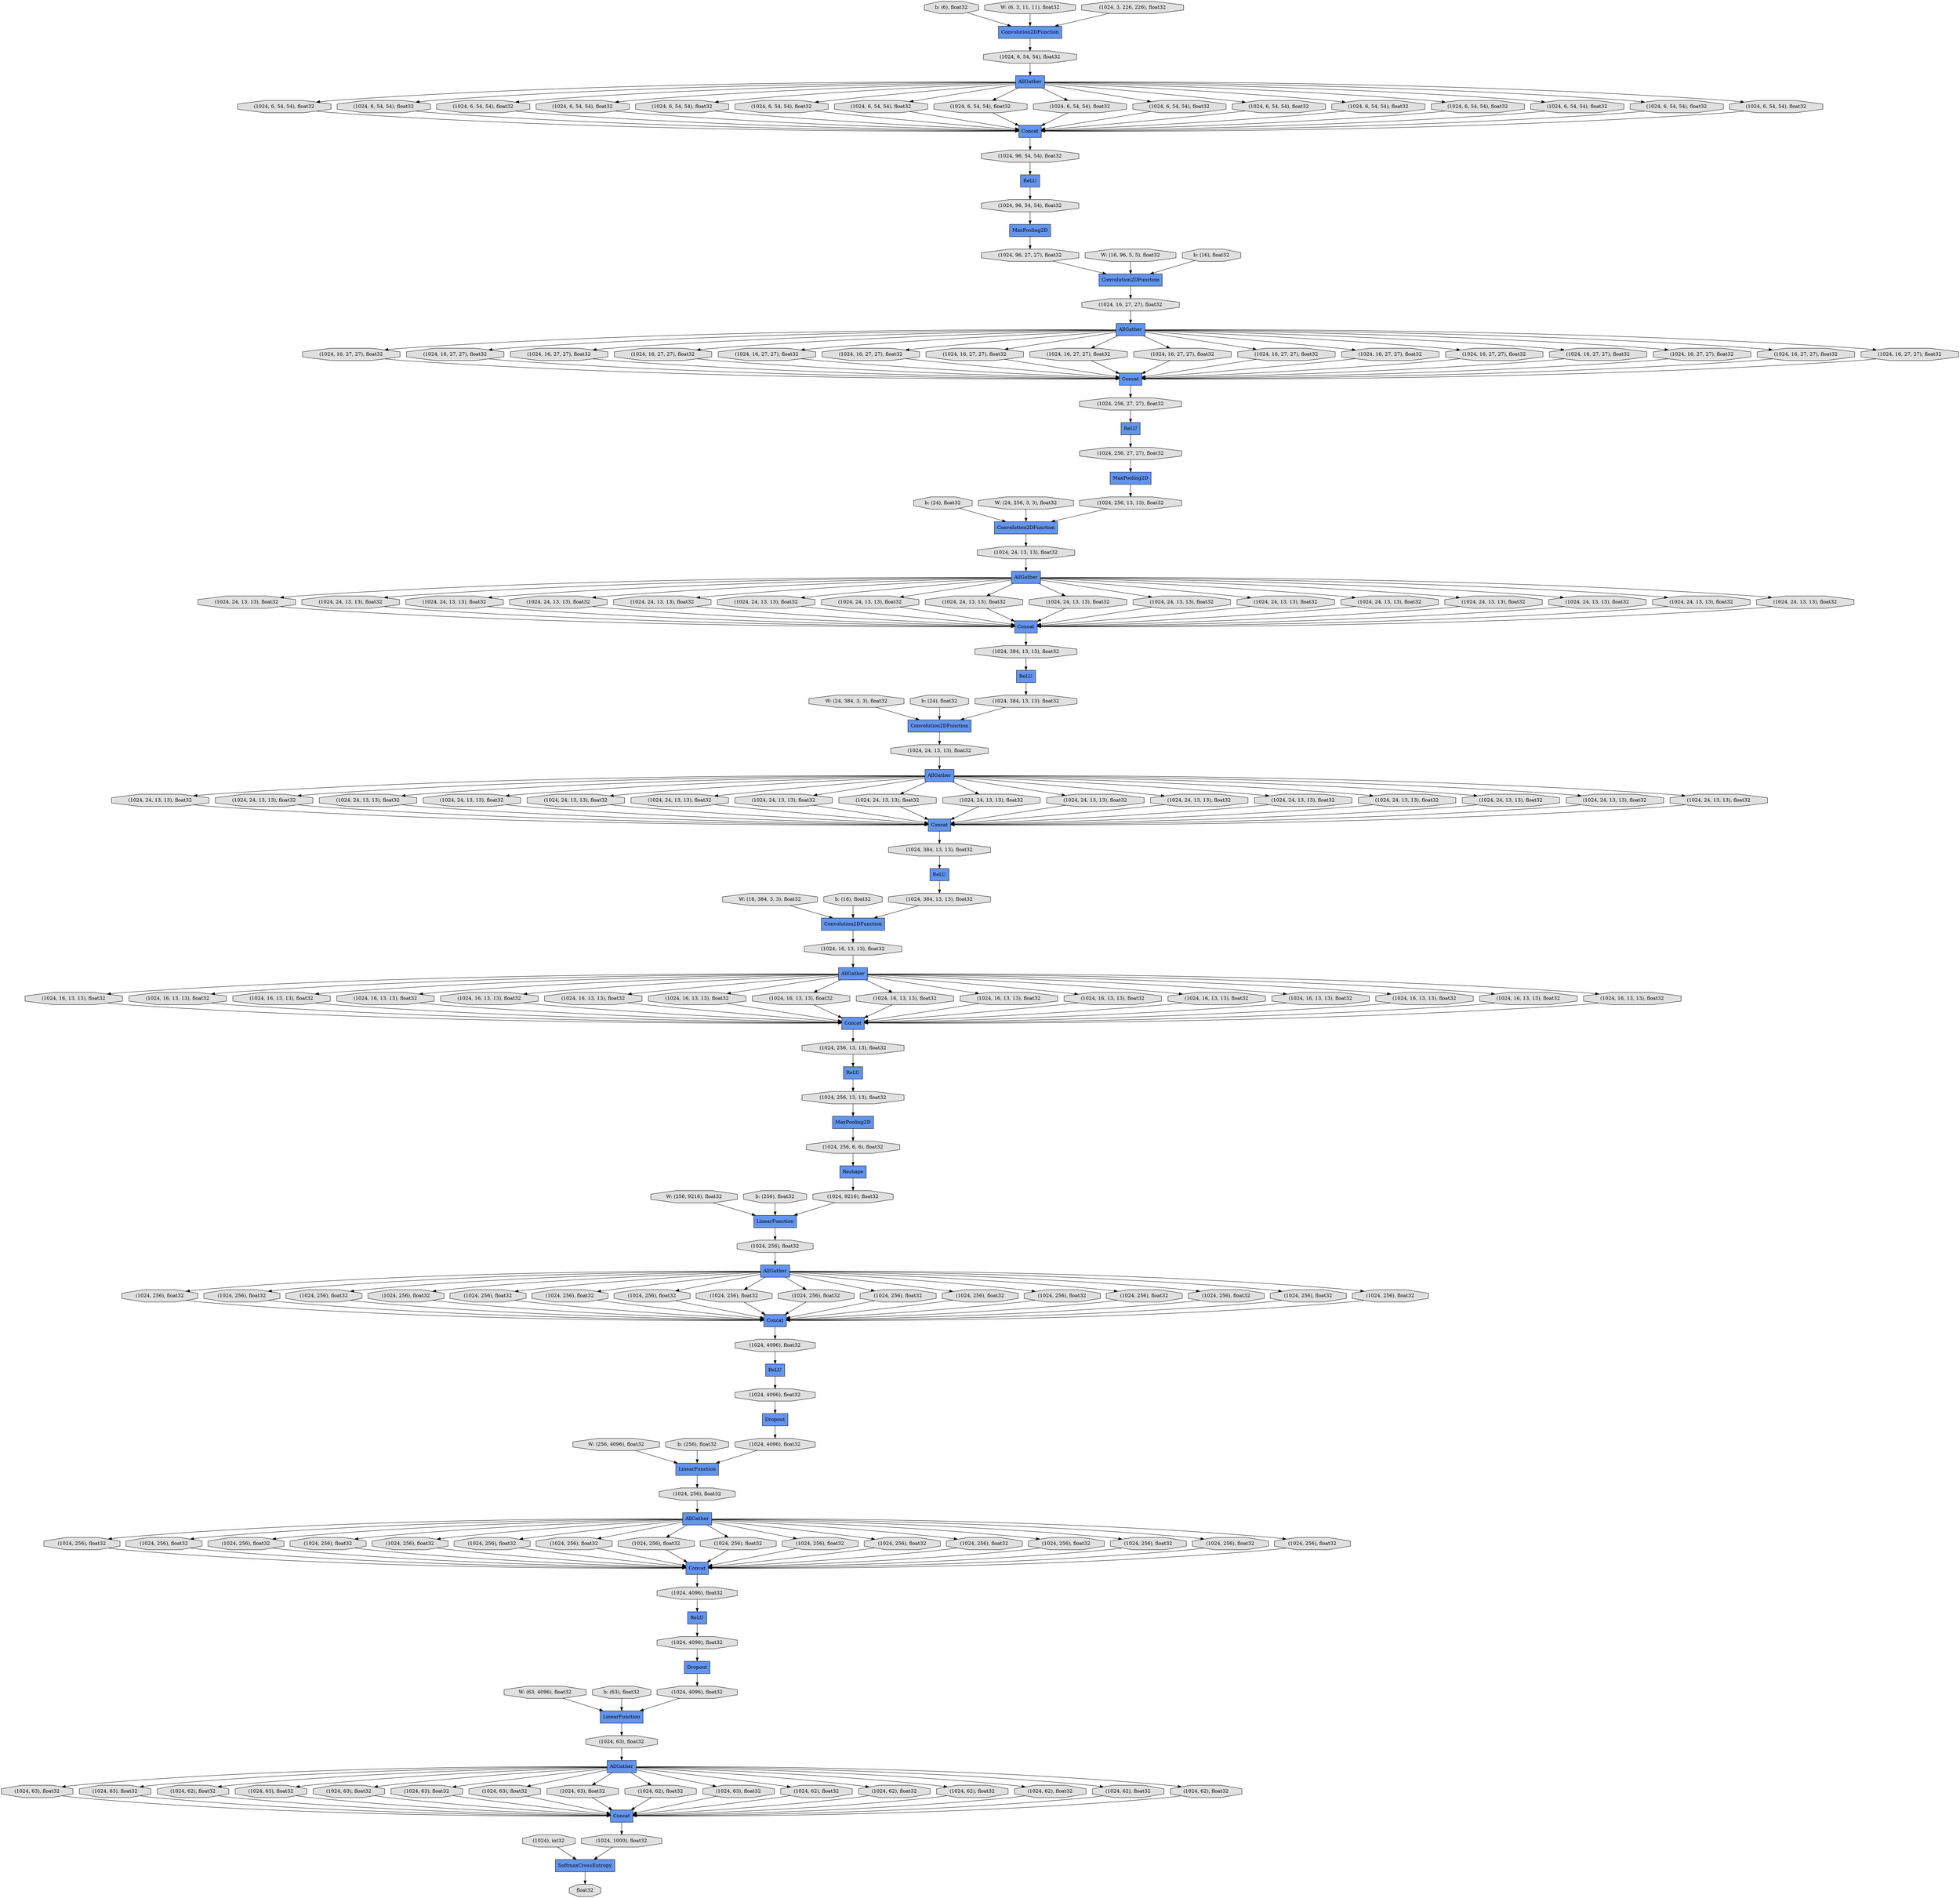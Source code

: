 digraph graphname{rankdir=TB;47791277056080 [label="(1024, 256, 27, 27), float32",shape="octagon",fillcolor="#E0E0E0",style="filled"];47791325446288 [label="(1024, 16, 27, 27), float32",shape="octagon",fillcolor="#E0E0E0",style="filled"];47791277056208 [label="(1024, 16, 27, 27), float32",shape="octagon",fillcolor="#E0E0E0",style="filled"];47791277056400 [label="(1024, 16, 27, 27), float32",shape="octagon",fillcolor="#E0E0E0",style="filled"];47791325446608 [label="(1024, 6, 54, 54), float32",shape="octagon",fillcolor="#E0E0E0",style="filled"];47791277056592 [label="(1024, 384, 13, 13), float32",shape="octagon",fillcolor="#E0E0E0",style="filled"];47791325446800 [label="(1024, 16, 27, 27), float32",shape="octagon",fillcolor="#E0E0E0",style="filled"];47791277056720 [label="(1024, 16, 27, 27), float32",shape="octagon",fillcolor="#E0E0E0",style="filled"];47789582000848 [label="(1024, 6, 54, 54), float32",shape="octagon",fillcolor="#E0E0E0",style="filled"];47791277056784 [label="(1024, 16, 27, 27), float32",shape="octagon",fillcolor="#E0E0E0",style="filled"];47791277056848 [label="(1024, 16, 27, 27), float32",shape="octagon",fillcolor="#E0E0E0",style="filled"];47791325446992 [label="(1024, 6, 54, 54), float32",shape="octagon",fillcolor="#E0E0E0",style="filled"];47791277056912 [label="Concat",shape="record",fillcolor="#6495ED",style="filled"];47791325447056 [label="(1024, 6, 54, 54), float32",shape="octagon",fillcolor="#E0E0E0",style="filled"];47791325447120 [label="Convolution2DFunction",shape="record",fillcolor="#6495ED",style="filled"];47791277057040 [label="(1024, 24, 13, 13), float32",shape="octagon",fillcolor="#E0E0E0",style="filled"];47791277057104 [label="(1024, 16, 27, 27), float32",shape="octagon",fillcolor="#E0E0E0",style="filled"];47791277057296 [label="Convolution2DFunction",shape="record",fillcolor="#6495ED",style="filled"];47791277057360 [label="ReLU",shape="record",fillcolor="#6495ED",style="filled"];47791325447504 [label="AllGather",shape="record",fillcolor="#6495ED",style="filled"];47791325447568 [label="Concat",shape="record",fillcolor="#6495ED",style="filled"];47791325447632 [label="(1024, 16, 27, 27), float32",shape="octagon",fillcolor="#E0E0E0",style="filled"];47791325619664 [label="Convolution2DFunction",shape="record",fillcolor="#6495ED",style="filled"];47791325447696 [label="(1024, 6, 54, 54), float32",shape="octagon",fillcolor="#E0E0E0",style="filled"];47791277057616 [label="(1024, 24, 13, 13), float32",shape="octagon",fillcolor="#E0E0E0",style="filled"];47791277057808 [label="AllGather",shape="record",fillcolor="#6495ED",style="filled"];47791277057872 [label="(1024, 24, 13, 13), float32",shape="octagon",fillcolor="#E0E0E0",style="filled"];47791277057936 [label="AllGather",shape="record",fillcolor="#6495ED",style="filled"];47791325448144 [label="(1024, 96, 54, 54), float32",shape="octagon",fillcolor="#E0E0E0",style="filled"];47791325448208 [label="(1024, 6, 54, 54), float32",shape="octagon",fillcolor="#E0E0E0",style="filled"];47791325448336 [label="(1024, 16, 27, 27), float32",shape="octagon",fillcolor="#E0E0E0",style="filled"];47791325448400 [label="(1024, 6, 54, 54), float32",shape="octagon",fillcolor="#E0E0E0",style="filled"];47791277058320 [label="(1024, 24, 13, 13), float32",shape="octagon",fillcolor="#E0E0E0",style="filled"];47791277058384 [label="(1024, 16, 27, 27), float32",shape="octagon",fillcolor="#E0E0E0",style="filled"];47791277058448 [label="(1024, 256, 13, 13), float32",shape="octagon",fillcolor="#E0E0E0",style="filled"];47791325448592 [label="(1024, 256, 27, 27), float32",shape="octagon",fillcolor="#E0E0E0",style="filled"];47791325448720 [label="(1024, 6, 54, 54), float32",shape="octagon",fillcolor="#E0E0E0",style="filled"];47791325448784 [label="(1024, 16, 27, 27), float32",shape="octagon",fillcolor="#E0E0E0",style="filled"];47791325421456 [label="(1024, 24, 13, 13), float32",shape="octagon",fillcolor="#E0E0E0",style="filled"];47791277058768 [label="(1024, 16, 27, 27), float32",shape="octagon",fillcolor="#E0E0E0",style="filled"];47791277058832 [label="(1024, 24, 13, 13), float32",shape="octagon",fillcolor="#E0E0E0",style="filled"];47789618855888 [label="b: (24), float32",shape="octagon",fillcolor="#E0E0E0",style="filled"];47791277058896 [label="(1024, 24, 13, 13), float32",shape="octagon",fillcolor="#E0E0E0",style="filled"];47791325449104 [label="(1024, 6, 54, 54), float32",shape="octagon",fillcolor="#E0E0E0",style="filled"];47791325421520 [label="(1024, 24, 13, 13), float32",shape="octagon",fillcolor="#E0E0E0",style="filled"];47791277059152 [label="(1024, 24, 13, 13), float32",shape="octagon",fillcolor="#E0E0E0",style="filled"];47791277059280 [label="(1024, 24, 13, 13), float32",shape="octagon",fillcolor="#E0E0E0",style="filled"];47791325752528 [label="ReLU",shape="record",fillcolor="#6495ED",style="filled"];47791325449424 [label="(1024, 6, 54, 54), float32",shape="octagon",fillcolor="#E0E0E0",style="filled"];47791277059344 [label="(1024, 16, 27, 27), float32",shape="octagon",fillcolor="#E0E0E0",style="filled"];47791325449552 [label="(1024, 96, 27, 27), float32",shape="octagon",fillcolor="#E0E0E0",style="filled"];47791277059472 [label="Concat",shape="record",fillcolor="#6495ED",style="filled"];47791325449616 [label="ReLU",shape="record",fillcolor="#6495ED",style="filled"];47791277026896 [label="Convolution2DFunction",shape="record",fillcolor="#6495ED",style="filled"];47791325449936 [label="(1024, 16, 27, 27), float32",shape="octagon",fillcolor="#E0E0E0",style="filled"];47791277059792 [label="(1024, 16, 27, 27), float32",shape="octagon",fillcolor="#E0E0E0",style="filled"];47791277059856 [label="(1024, 16, 27, 27), float32",shape="octagon",fillcolor="#E0E0E0",style="filled"];47791277027088 [label="Concat",shape="record",fillcolor="#6495ED",style="filled"];47791277059984 [label="ReLU",shape="record",fillcolor="#6495ED",style="filled"];47791333552208 [label="(1024, 256), float32",shape="octagon",fillcolor="#E0E0E0",style="filled"];47791325417552 [label="(1024, 24, 13, 13), float32",shape="octagon",fillcolor="#E0E0E0",style="filled"];47791325761616 [label="MaxPooling2D",shape="record",fillcolor="#6495ED",style="filled"];47791333519568 [label="(1024, 256), float32",shape="octagon",fillcolor="#E0E0E0",style="filled"];47791333552400 [label="(1024, 4096), float32",shape="octagon",fillcolor="#E0E0E0",style="filled"];47791325417744 [label="(1024, 24, 13, 13), float32",shape="octagon",fillcolor="#E0E0E0",style="filled"];47791333552464 [label="(1024, 63), float32",shape="octagon",fillcolor="#E0E0E0",style="filled"];47791333519696 [label="(1024, 256), float32",shape="octagon",fillcolor="#E0E0E0",style="filled"];47791325417808 [label="(1024, 16, 13, 13), float32",shape="octagon",fillcolor="#E0E0E0",style="filled"];47789669724496 [label="W: (24, 384, 3, 3), float32",shape="octagon",fillcolor="#E0E0E0",style="filled"];47791333519760 [label="Concat",shape="record",fillcolor="#6495ED",style="filled"];47791325417872 [label="(1024, 24, 13, 13), float32",shape="octagon",fillcolor="#E0E0E0",style="filled"];47791326024016 [label="AllGather",shape="record",fillcolor="#6495ED",style="filled"];47791333552592 [label="(1024, 63), float32",shape="octagon",fillcolor="#E0E0E0",style="filled"];47791333519888 [label="(1024, 256), float32",shape="octagon",fillcolor="#E0E0E0",style="filled"];47791333520016 [label="(1024, 256), float32",shape="octagon",fillcolor="#E0E0E0",style="filled"];47789669724816 [label="b: (24), float32",shape="octagon",fillcolor="#E0E0E0",style="filled"];47791325418128 [label="(1024, 24, 13, 13), float32",shape="octagon",fillcolor="#E0E0E0",style="filled"];47791333552848 [label="(1024, 62), float32",shape="octagon",fillcolor="#E0E0E0",style="filled"];47791333520144 [label="(1024, 256), float32",shape="octagon",fillcolor="#E0E0E0",style="filled"];47791326090000 [label="(1024, 16, 13, 13), float32",shape="octagon",fillcolor="#E0E0E0",style="filled"];47791333552976 [label="(1024, 63), float32",shape="octagon",fillcolor="#E0E0E0",style="filled"];47791325418320 [label="Concat",shape="record",fillcolor="#6495ED",style="filled"];47791326090064 [label="(1024, 16, 13, 13), float32",shape="octagon",fillcolor="#E0E0E0",style="filled"];47791333553040 [label="(1024, 63), float32",shape="octagon",fillcolor="#E0E0E0",style="filled"];47791333520272 [label="(1024, 256), float32",shape="octagon",fillcolor="#E0E0E0",style="filled"];47791326090128 [label="(1024, 256, 6, 6), float32",shape="octagon",fillcolor="#E0E0E0",style="filled"];47791325418384 [label="(1024, 24, 13, 13), float32",shape="octagon",fillcolor="#E0E0E0",style="filled"];47789669725136 [label="W: (16, 384, 3, 3), float32",shape="octagon",fillcolor="#E0E0E0",style="filled"];47791326090192 [label="(1024, 24, 13, 13), float32",shape="octagon",fillcolor="#E0E0E0",style="filled"];47791326090256 [label="(1024, 16, 13, 13), float32",shape="octagon",fillcolor="#E0E0E0",style="filled"];47791333553232 [label="(1024, 63), float32",shape="octagon",fillcolor="#E0E0E0",style="filled"];47791325418576 [label="(1024, 24, 13, 13), float32",shape="octagon",fillcolor="#E0E0E0",style="filled"];47791333520528 [label="(1024, 256), float32",shape="octagon",fillcolor="#E0E0E0",style="filled"];47791326090384 [label="(1024, 16, 13, 13), float32",shape="octagon",fillcolor="#E0E0E0",style="filled"];47791325418640 [label="(1024, 24, 13, 13), float32",shape="octagon",fillcolor="#E0E0E0",style="filled"];47791326024848 [label="(1024, 96, 54, 54), float32",shape="octagon",fillcolor="#E0E0E0",style="filled"];47791333553360 [label="(1024, 63), float32",shape="octagon",fillcolor="#E0E0E0",style="filled"];47791326090448 [label="(1024, 384, 13, 13), float32",shape="octagon",fillcolor="#E0E0E0",style="filled"];47791326024912 [label="(1024, 6, 54, 54), float32",shape="octagon",fillcolor="#E0E0E0",style="filled"];47791333520656 [label="(1024), int32",shape="octagon",fillcolor="#E0E0E0",style="filled"];47791326090512 [label="Concat",shape="record",fillcolor="#6495ED",style="filled"];47789669725456 [label="b: (16), float32",shape="octagon",fillcolor="#E0E0E0",style="filled"];47791325418768 [label="(1024, 24, 13, 13), float32",shape="octagon",fillcolor="#E0E0E0",style="filled"];47791333553488 [label="(1024, 63), float32",shape="octagon",fillcolor="#E0E0E0",style="filled"];47791333520720 [label="(1024, 256), float32",shape="octagon",fillcolor="#E0E0E0",style="filled"];47791326090576 [label="AllGather",shape="record",fillcolor="#6495ED",style="filled"];47791276750224 [label="SoftmaxCrossEntropy",shape="record",fillcolor="#6495ED",style="filled"];47791333520784 [label="(1024, 256), float32",shape="octagon",fillcolor="#E0E0E0",style="filled"];47791326090640 [label="(1024, 16, 13, 13), float32",shape="octagon",fillcolor="#E0E0E0",style="filled"];47791325418896 [label="(1024, 24, 13, 13), float32",shape="octagon",fillcolor="#E0E0E0",style="filled"];47791333553616 [label="(1024, 62), float32",shape="octagon",fillcolor="#E0E0E0",style="filled"];47791326090704 [label="LinearFunction",shape="record",fillcolor="#6495ED",style="filled"];47791333520848 [label="(1024, 256), float32",shape="octagon",fillcolor="#E0E0E0",style="filled"];47791325533648 [label="(1024, 6, 54, 54), float32",shape="octagon",fillcolor="#E0E0E0",style="filled"];47791333520912 [label="(1024, 256), float32",shape="octagon",fillcolor="#E0E0E0",style="filled"];47791326090768 [label="(1024, 16, 13, 13), float32",shape="octagon",fillcolor="#E0E0E0",style="filled"];47791333520976 [label="(1024, 256), float32",shape="octagon",fillcolor="#E0E0E0",style="filled"];47791326090832 [label="LinearFunction",shape="record",fillcolor="#6495ED",style="filled"];47789669725776 [label="W: (256, 9216), float32",shape="octagon",fillcolor="#E0E0E0",style="filled"];47791333521040 [label="(1024, 63), float32",shape="octagon",fillcolor="#E0E0E0",style="filled"];47791333521104 [label="(1024, 256), float32",shape="octagon",fillcolor="#E0E0E0",style="filled"];47791326090960 [label="(1024, 16, 13, 13), float32",shape="octagon",fillcolor="#E0E0E0",style="filled"];47791333553936 [label="(1024, 62), float32",shape="octagon",fillcolor="#E0E0E0",style="filled"];47791333521168 [label="ReLU",shape="record",fillcolor="#6495ED",style="filled"];47791326091024 [label="(1024, 256, 13, 13), float32",shape="octagon",fillcolor="#E0E0E0",style="filled"];47791333521232 [label="(1024, 256), float32",shape="octagon",fillcolor="#E0E0E0",style="filled"];47791326091088 [label="(1024, 24, 13, 13), float32",shape="octagon",fillcolor="#E0E0E0",style="filled"];47791325419344 [label="(1024, 24, 13, 13), float32",shape="octagon",fillcolor="#E0E0E0",style="filled"];47791333521296 [label="(1024, 4096), float32",shape="octagon",fillcolor="#E0E0E0",style="filled"];47791333554064 [label="float32",shape="octagon",fillcolor="#E0E0E0",style="filled"];47789669726096 [label="b: (256), float32",shape="octagon",fillcolor="#E0E0E0",style="filled"];47791325419408 [label="Convolution2DFunction",shape="record",fillcolor="#6495ED",style="filled"];47791333521360 [label="AllGather",shape="record",fillcolor="#6495ED",style="filled"];47791333554128 [label="(1024, 62), float32",shape="octagon",fillcolor="#E0E0E0",style="filled"];47791325419472 [label="MaxPooling2D",shape="record",fillcolor="#6495ED",style="filled"];47791326091152 [label="(1024, 24, 13, 13), float32",shape="octagon",fillcolor="#E0E0E0",style="filled"];47791333521424 [label="(1024, 256), float32",shape="octagon",fillcolor="#E0E0E0",style="filled"];47791326091280 [label="(1024, 24, 13, 13), float32",shape="octagon",fillcolor="#E0E0E0",style="filled"];47791333521488 [label="Concat",shape="record",fillcolor="#6495ED",style="filled"];47791333554256 [label="(1024, 62), float32",shape="octagon",fillcolor="#E0E0E0",style="filled"];47791326091408 [label="(1024, 16, 13, 13), float32",shape="octagon",fillcolor="#E0E0E0",style="filled"];47791333554384 [label="(1024, 62), float32",shape="octagon",fillcolor="#E0E0E0",style="filled"];47791333521616 [label="(1024, 256), float32",shape="octagon",fillcolor="#E0E0E0",style="filled"];47789669726416 [label="W: (256, 4096), float32",shape="octagon",fillcolor="#E0E0E0",style="filled"];47791326091472 [label="(1024, 9216), float32",shape="octagon",fillcolor="#E0E0E0",style="filled"];47791326091536 [label="(1024, 16, 13, 13), float32",shape="octagon",fillcolor="#E0E0E0",style="filled"];47791325419792 [label="(1024, 24, 13, 13), float32",shape="octagon",fillcolor="#E0E0E0",style="filled"];47789618854160 [label="b: (6), float32",shape="octagon",fillcolor="#E0E0E0",style="filled"];47791333554512 [label="(1024, 62), float32",shape="octagon",fillcolor="#E0E0E0",style="filled"];47791333521744 [label="(1024, 256), float32",shape="octagon",fillcolor="#E0E0E0",style="filled"];47791325419920 [label="(1024, 24, 13, 13), float32",shape="octagon",fillcolor="#E0E0E0",style="filled"];47791333554640 [label="(1024, 62), float32",shape="octagon",fillcolor="#E0E0E0",style="filled"];47791325419984 [label="(1024, 16, 13, 13), float32",shape="octagon",fillcolor="#E0E0E0",style="filled"];47791325575632 [label="(1024, 6, 54, 54), float32",shape="octagon",fillcolor="#E0E0E0",style="filled"];47791333521936 [label="(1024, 256), float32",shape="octagon",fillcolor="#E0E0E0",style="filled"];47789669726736 [label="b: (256), float32",shape="octagon",fillcolor="#E0E0E0",style="filled"];47791326091792 [label="ReLU",shape="record",fillcolor="#6495ED",style="filled"];47789618854416 [label="W: (6, 3, 11, 11), float32",shape="octagon",fillcolor="#E0E0E0",style="filled"];47791326091856 [label="(1024, 16, 13, 13), float32",shape="octagon",fillcolor="#E0E0E0",style="filled"];47791325420112 [label="AllGather",shape="record",fillcolor="#6495ED",style="filled"];47791333554832 [label="(1024, 1000), float32",shape="octagon",fillcolor="#E0E0E0",style="filled"];47791326091920 [label="Reshape",shape="record",fillcolor="#6495ED",style="filled"];47791325420176 [label="(1024, 24, 13, 13), float32",shape="octagon",fillcolor="#E0E0E0",style="filled"];47791333522192 [label="(1024, 256), float32",shape="octagon",fillcolor="#E0E0E0",style="filled"];47791325420304 [label="ReLU",shape="record",fillcolor="#6495ED",style="filled"];47791326092048 [label="(1024, 16, 13, 13), float32",shape="octagon",fillcolor="#E0E0E0",style="filled"];47789669727056 [label="W: (63, 4096), float32",shape="octagon",fillcolor="#E0E0E0",style="filled"];47791333522256 [label="(1024, 256), float32",shape="octagon",fillcolor="#E0E0E0",style="filled"];47791325420368 [label="(1024, 384, 13, 13), float32",shape="octagon",fillcolor="#E0E0E0",style="filled"];47791326092176 [label="(1024, 16, 13, 13), float32",shape="octagon",fillcolor="#E0E0E0",style="filled"];47791325420432 [label="(1024, 24, 13, 13), float32",shape="octagon",fillcolor="#E0E0E0",style="filled"];47791325977488 [label="(1024, 6, 54, 54), float32",shape="octagon",fillcolor="#E0E0E0",style="filled"];47791333522384 [label="(1024, 256), float32",shape="octagon",fillcolor="#E0E0E0",style="filled"];47791326092240 [label="(1024, 256), float32",shape="octagon",fillcolor="#E0E0E0",style="filled"];47791325977552 [label="(1024, 6, 54, 54), float32",shape="octagon",fillcolor="#E0E0E0",style="filled"];47791326092304 [label="(1024, 16, 13, 13), float32",shape="octagon",fillcolor="#E0E0E0",style="filled"];47789618854928 [label="W: (16, 96, 5, 5), float32",shape="octagon",fillcolor="#E0E0E0",style="filled"];47791325977616 [label="(1024, 6, 54, 54), float32",shape="octagon",fillcolor="#E0E0E0",style="filled"];47791333522512 [label="(1024, 4096), float32",shape="octagon",fillcolor="#E0E0E0",style="filled"];47791326092368 [label="(1024, 256), float32",shape="octagon",fillcolor="#E0E0E0",style="filled"];47791325977680 [label="MaxPooling2D",shape="record",fillcolor="#6495ED",style="filled"];47791333522576 [label="(1024, 256), float32",shape="octagon",fillcolor="#E0E0E0",style="filled"];47791326092432 [label="(1024, 16, 13, 13), float32",shape="octagon",fillcolor="#E0E0E0",style="filled"];47791325420688 [label="(1024, 24, 13, 13), float32",shape="octagon",fillcolor="#E0E0E0",style="filled"];47791325535376 [label="(1024, 6, 54, 54), float32",shape="octagon",fillcolor="#E0E0E0",style="filled"];47791333522640 [label="LinearFunction",shape="record",fillcolor="#6495ED",style="filled"];47789669727440 [label="b: (63), float32",shape="octagon",fillcolor="#E0E0E0",style="filled"];47791326093200 [label="Dropout",shape="record",fillcolor="#6495ED",style="filled"];47791326092496 [label="(1024, 4096), float32",shape="octagon",fillcolor="#E0E0E0",style="filled"];47791333522704 [label="(1024, 256), float32",shape="octagon",fillcolor="#E0E0E0",style="filled"];47791326092560 [label="(1024, 16, 13, 13), float32",shape="octagon",fillcolor="#E0E0E0",style="filled"];47791325420816 [label="(1024, 24, 13, 13), float32",shape="octagon",fillcolor="#E0E0E0",style="filled"];47791333522768 [label="(1024, 4096), float32",shape="octagon",fillcolor="#E0E0E0",style="filled"];47791325420880 [label="(1024, 384, 13, 13), float32",shape="octagon",fillcolor="#E0E0E0",style="filled"];47789618855248 [label="b: (16), float32",shape="octagon",fillcolor="#E0E0E0",style="filled"];47791333522832 [label="(1024, 256), float32",shape="octagon",fillcolor="#E0E0E0",style="filled"];47791326092688 [label="(1024, 256), float32",shape="octagon",fillcolor="#E0E0E0",style="filled"];47791325420944 [label="(1024, 24, 13, 13), float32",shape="octagon",fillcolor="#E0E0E0",style="filled"];47791333522896 [label="AllGather",shape="record",fillcolor="#6495ED",style="filled"];47791326059984 [label="Dropout",shape="record",fillcolor="#6495ED",style="filled"];47791326027216 [label="(1024, 3, 226, 226), float32",shape="octagon",fillcolor="#E0E0E0",style="filled"];47791326092816 [label="(1024, 256, 13, 13), float32",shape="octagon",fillcolor="#E0E0E0",style="filled"];47791333523024 [label="(1024, 256), float32",shape="octagon",fillcolor="#E0E0E0",style="filled"];47791333523088 [label="(1024, 256), float32",shape="octagon",fillcolor="#E0E0E0",style="filled"];47791326092944 [label="(1024, 256), float32",shape="octagon",fillcolor="#E0E0E0",style="filled"];47791325421200 [label="(1024, 24, 13, 13), float32",shape="octagon",fillcolor="#E0E0E0",style="filled"];47789618855568 [label="W: (24, 256, 3, 3), float32",shape="octagon",fillcolor="#E0E0E0",style="filled"];47791333523152 [label="(1024, 256), float32",shape="octagon",fillcolor="#E0E0E0",style="filled"];47791326093008 [label="(1024, 256), float32",shape="octagon",fillcolor="#E0E0E0",style="filled"];47791325421328 [label="(1024, 24, 13, 13), float32",shape="octagon",fillcolor="#E0E0E0",style="filled"];47789669728080 [label="(1024, 4096), float32",shape="octagon",fillcolor="#E0E0E0",style="filled"];47791325421392 [label="(1024, 24, 13, 13), float32",shape="octagon",fillcolor="#E0E0E0",style="filled"];47791333523344 [label="(1024, 256), float32",shape="octagon",fillcolor="#E0E0E0",style="filled"];47791333523408 [label="(1024, 63), float32",shape="octagon",fillcolor="#E0E0E0",style="filled"];47791325421392 -> 47791277059472;47791333523408 -> 47791333522896;47791326090384 -> 47791325418320;47791325420112 -> 47791326090960;47791277057936 -> 47791277059280;47791333520016 -> 47791326090512;47791325418768 -> 47791277059472;47791325761616 -> 47791325449552;47791277057808 -> 47791325418768;47791333521104 -> 47791326090512;47791326090576 -> 47791326092944;47791333519696 -> 47791326090512;47791333522896 -> 47791333554256;47791325447504 -> 47791277058384;47789669726096 -> 47791326090832;47791326091024 -> 47791325419472;47791277057936 -> 47791277057616;47791325421456 -> 47791277056912;47791333521360 -> 47791333521424;47791277057296 -> 47791325419344;47791325417744 -> 47791277059472;47791277058832 -> 47791277056912;47791325420112 -> 47791326092432;47791326091152 -> 47791277059472;47791333553488 -> 47791333521488;47791333522832 -> 47791333519760;47791326091856 -> 47791325418320;47791325420112 -> 47791326090064;47791326092176 -> 47791325418320;47791326092304 -> 47791325418320;47791333521424 -> 47791333519760;47791276750224 -> 47791333554064;47791277057104 -> 47791325447568;47791333554512 -> 47791333521488;47791325447568 -> 47791277056080;47791325420112 -> 47791326091536;47791325977680 -> 47791277058448;47791333521360 -> 47791333521616;47791333554640 -> 47791333521488;47791333522896 -> 47791333553232;47791277057936 -> 47791325418128;47791326024016 -> 47791325977488;47791333520784 -> 47791333519760;47791326092816 -> 47791325420304;47789618854928 -> 47791325619664;47791325418128 -> 47791277056912;47791333522896 -> 47791333552848;47791326092368 -> 47791326090512;47791326091536 -> 47791325418320;47789582000848 -> 47791277027088;47791326092944 -> 47791326090512;47791326090576 -> 47791333520976;47791325448336 -> 47791325447568;47791325575632 -> 47791277027088;47791325420112 -> 47791326092176;47791277059472 -> 47791326090448;47789669726416 -> 47791326090704;47791325421520 -> 47791277059472;47791325418640 -> 47791277056912;47791326090768 -> 47791325418320;47791333521360 -> 47791333523344;47791333522896 -> 47791333553936;47791325420112 -> 47791326092560;47791325419920 -> 47791277056912;47791326092240 -> 47791326090576;47791325419984 -> 47791325418320;47791333552208 -> 47791333519760;47791277057808 -> 47791325420944;47791277059856 -> 47791325447568;47791326090832 -> 47791326092240;47791325447504 -> 47791325449936;47791326090576 -> 47791333520272;47791277057936 -> 47791277058320;47791333521040 -> 47791333521488;47791326090576 -> 47791333519568;47791325447504 -> 47791277056208;47791326024912 -> 47791326024016;47791325446608 -> 47791277027088;47791333553232 -> 47791333521488;47791325977488 -> 47791277027088;47791325447504 -> 47791325446800;47791326090512 -> 47791333521296;47791325420112 -> 47791326090256;47791333522896 -> 47791333554512;47791277057936 -> 47791325421456;47791277057936 -> 47791277057872;47791333554256 -> 47791333521488;47791277057808 -> 47791326091088;47791277057936 -> 47791277057040;47791326024848 -> 47791325761616;47791325446992 -> 47791277027088;47791333521360 -> 47791333523024;47791326090128 -> 47791326091920;47791325977552 -> 47791277027088;47791333522896 -> 47791333554128;47791333520272 -> 47791326090512;47789669725776 -> 47791326090832;47791325447504 -> 47791277056848;47791277056208 -> 47791325447568;47791277056784 -> 47791325447568;47791325419344 -> 47791277057808;47791325752528 -> 47791326024848;47791325420304 -> 47791326091024;47791333522256 -> 47791333519760;47791333523024 -> 47791333519760;47791333522768 -> 47791333522640;47791277058384 -> 47791325447568;47791333521616 -> 47791333519760;47791277057616 -> 47791277056912;47791333522192 -> 47791333519760;47791333522896 -> 47791333553488;47791277057808 -> 47791326091152;47791333521360 -> 47791333522704;47791277058896 -> 47791277056912;47791326092688 -> 47791326090512;47791333522896 -> 47791333521040;47791277057936 -> 47791325417552;47791326090640 -> 47791325418320;47791325446800 -> 47791325447568;47791326090576 -> 47791333519888;47791325420112 -> 47791326090000;47791277058768 -> 47791325447568;47791333552848 -> 47791333521488;47791277059344 -> 47791325447568;47791333521232 -> 47791326090512;47791326090576 -> 47791333521232;47791325420432 -> 47791277059472;47791326090192 -> 47791277059472;47789669724496 -> 47791277057296;47791326091408 -> 47791325418320;47791333521360 -> 47791333522256;47791333522896 -> 47791333554384;47791277059984 -> 47791325420368;47791333521744 -> 47791333519760;47791325446288 -> 47791325447504;47791325420112 -> 47791326092304;47791325447504 -> 47791277059344;47791277057808 -> 47791325420688;47791326092432 -> 47791325418320;47791333522896 -> 47791333552464;47791277056400 -> 47791325447568;47791326092560 -> 47791325418320;47791333520656 -> 47791276750224;47791333521296 -> 47791326091792;47791326024016 -> 47791325448208;47791277057808 -> 47791326091280;47791326059984 -> 47789669728080;47791326093008 -> 47791326090512;47791333553616 -> 47791333521488;47791333520848 -> 47791326090512;47791277057040 -> 47791277056912;47791325417808 -> 47791325420112;47791325420112 -> 47791326091856;47791325449552 -> 47791325619664;47791333521360 -> 47791333521936;47791277058320 -> 47791277056912;47791333522384 -> 47791333519760;47791333522896 -> 47791333553360;47791325447504 -> 47791325448784;47791333553040 -> 47791333521488;47791333521360 -> 47791333522576;47791326090000 -> 47791325418320;47789618854416 -> 47791277026896;47791333552464 -> 47791333521488;47791277056848 -> 47791325447568;47791277057808 -> 47791325418576;47789618855888 -> 47791325447120;47791325447056 -> 47791277027088;47791325418320 -> 47791326092816;47791326090576 -> 47791333520848;47791325418896 -> 47791277056912;47791325977616 -> 47791277027088;47791333554832 -> 47791276750224;47791333552592 -> 47791333521488;47791326024016 -> 47791325447056;47791325420112 -> 47791326092048;47791277057808 -> 47791326090192;47791325420816 -> 47791277059472;47791277057808 -> 47791325420432;47791325420688 -> 47791277059472;47791325420176 -> 47791277056912;47791325533648 -> 47791277027088;47791277056592 -> 47791277057296;47791325418384 -> 47791277059472;47791326024016 -> 47791325533648;47791277057808 -> 47791325421392;47791325449424 -> 47791277027088;47791333520528 -> 47791326090512;47791325421200 -> 47791277059472;47791325449936 -> 47791325447568;47791326090576 -> 47791333520144;47791325447632 -> 47791325447568;47791325447504 -> 47791277056784;47791325447120 -> 47791277059152;47791326027216 -> 47791277026896;47789618855248 -> 47791325619664;47791326024016 -> 47791325575632;47791325448400 -> 47791277027088;47789669726736 -> 47791326090704;47791326024016 -> 47791325447696;47791325449616 -> 47791325448592;47791326090576 -> 47791333520528;47791325420112 -> 47791326090640;47791325417552 -> 47791277056912;47791325448784 -> 47791325447568;47789669724816 -> 47791277057296;47791333553936 -> 47791333521488;47791326090256 -> 47791325418320;47791277058448 -> 47791325447120;47791333522896 -> 47791333554640;47791277057936 -> 47791325421328;47791326024016 -> 47791325446992;47791333553360 -> 47791333521488;47791325418576 -> 47791277059472;47791326090576 -> 47791326092368;47791325420944 -> 47791277059472;47791333519568 -> 47791326090512;47789618855568 -> 47791325447120;47791333521360 -> 47791333523152;47791326024016 -> 47791325449424;47791277057936 -> 47791277058832;47791333554384 -> 47791333521488;47791326093200 -> 47791333522768;47791333522896 -> 47791333553040;47791333523088 -> 47791333519760;47791325447504 -> 47791277056720;47791326091088 -> 47791277059472;47789669727440 -> 47791333522640;47791325420112 -> 47791326090768;47791277057872 -> 47791277056912;47791277057936 -> 47791325419920;47791325448208 -> 47791277027088;47791326092048 -> 47791325418320;47791325447504 -> 47791277057104;47791326090576 -> 47791326093008;47791333521360 -> 47791333522192;47791325619664 -> 47791325446288;47791326091472 -> 47791326090832;47791333554128 -> 47791333521488;47791277057808 -> 47791325419792;47791333521488 -> 47791333554832;47791333521168 -> 47791333522512;47791333522896 -> 47791333553616;47791326024016 -> 47791325977616;47791333519888 -> 47791326090512;47789669725456 -> 47791325419408;47791333520720 -> 47791326090512;47791333521360 -> 47791333522832;47791326024016 -> 47791325449104;47791326090064 -> 47791325418320;47791325420880 -> 47791277057360;47791333523152 -> 47791333519760;47791277057808 -> 47791325418384;47791333552400 -> 47791333521168;47791277057936 -> 47791325418640;47791326024016 -> 47791325448400;47791325420368 -> 47791325419408;47791325447504 -> 47791277056400;47791325417872 -> 47791277056912;47791277026896 -> 47791326024912;47791277056912 -> 47791325420880;47791326090576 -> 47791333521104;47791326024016 -> 47789582000848;47791326090448 -> 47791277059984;47791326090704 -> 47791333520912;47791333552976 -> 47791333521488;47791325419472 -> 47791326090128;47791333522576 -> 47791333519760;47791326090576 -> 47791326092688;47789618854160 -> 47791277026896;47791333521360 -> 47791333522384;47791325447504 -> 47791325447632;47791326024016 -> 47791325446608;47791277056080 -> 47791325449616;47791277059280 -> 47791277056912;47791325448720 -> 47791277027088;47791326024016 -> 47791325977552;47791277059152 -> 47791277057936;47791277057360 -> 47791277056592;47791277057808 -> 47791325420816;47791333522896 -> 47791333552592;47791326091792 -> 47791326092496;47791326090576 -> 47791333519696;47791277059792 -> 47791325447568;47791326024016 -> 47791325535376;47791325419792 -> 47791277059472;47791325420112 -> 47791326090384;47791325449104 -> 47791277027088;47789669727056 -> 47791333522640;47791325447504 -> 47791277058768;47791326091920 -> 47791326091472;47789669728080 -> 47791326090704;47791333522512 -> 47791326093200;47791325447504 -> 47791277059856;47791277057808 -> 47791325421200;47791277057936 -> 47791325417872;47791325448592 -> 47791325977680;47791326024016 -> 47791325448720;47791333522640 -> 47791333523408;47791325535376 -> 47791277027088;47789669725136 -> 47791325419408;47791333521360 -> 47791333552208;47791333520144 -> 47791326090512;47791326090960 -> 47791325418320;47791325420112 -> 47791325419984;47791277057808 -> 47791325417744;47791326091280 -> 47791277059472;47791333520976 -> 47791326090512;47791333521360 -> 47791333520784;47791277057936 -> 47791325420176;47791326090576 -> 47791333520720;47791277056720 -> 47791325447568;47791325421328 -> 47791277056912;47791325420112 -> 47791326091408;47791333523344 -> 47791333519760;47791333521360 -> 47791333521744;47791326092496 -> 47791326059984;47791325448144 -> 47791325752528;47791325419408 -> 47791325417808;47791325447504 -> 47791277059792;47791333521936 -> 47791333519760;47791333521360 -> 47791333523088;47791277057808 -> 47791325421520;47791277027088 -> 47791325448144;47791325447696 -> 47791277027088;47791325447504 -> 47791325448336;47791333522704 -> 47791333519760;47791333520912 -> 47791333521360;47791277057936 -> 47791277058896;47791333519760 -> 47791333552400;47791333522896 -> 47791333552976;47791277057936 -> 47791325418896;47791326090576 -> 47791333520016;}